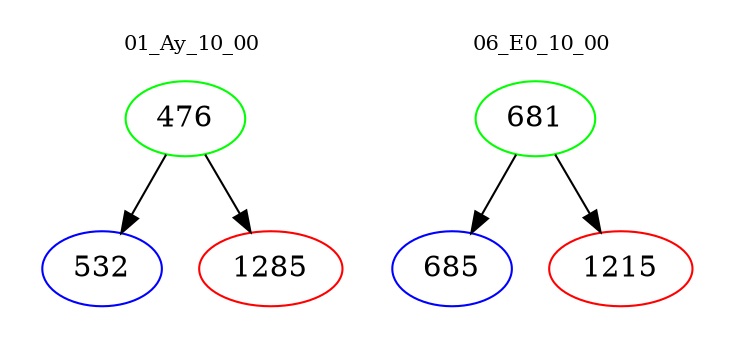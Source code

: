 digraph{
subgraph cluster_0 {
color = white
label = "01_Ay_10_00";
fontsize=10;
T0_476 [label="476", color="green"]
T0_476 -> T0_532 [color="black"]
T0_532 [label="532", color="blue"]
T0_476 -> T0_1285 [color="black"]
T0_1285 [label="1285", color="red"]
}
subgraph cluster_1 {
color = white
label = "06_E0_10_00";
fontsize=10;
T1_681 [label="681", color="green"]
T1_681 -> T1_685 [color="black"]
T1_685 [label="685", color="blue"]
T1_681 -> T1_1215 [color="black"]
T1_1215 [label="1215", color="red"]
}
}
